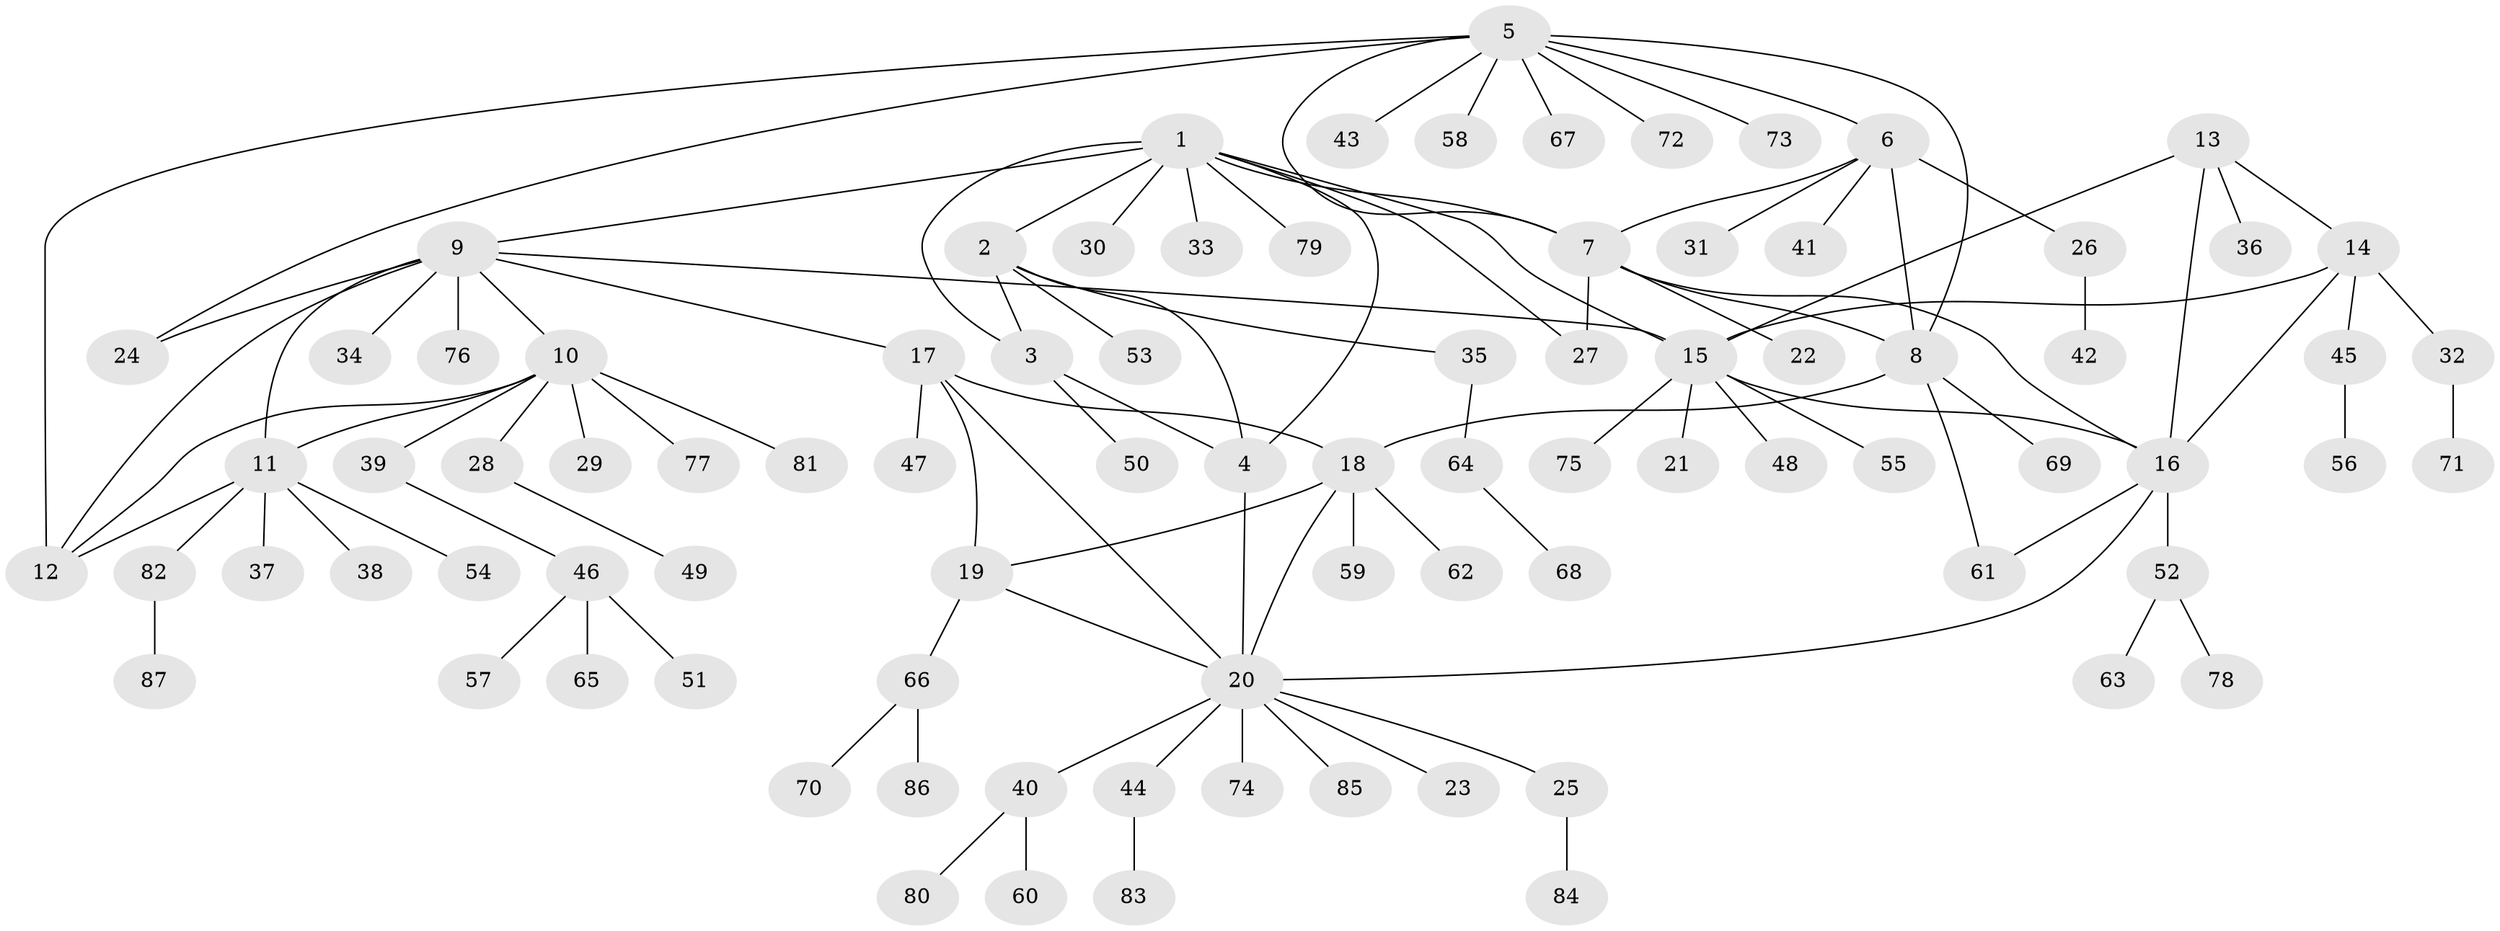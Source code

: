// coarse degree distribution, {4: 0.25, 5: 0.14285714285714285, 6: 0.03571428571428571, 8: 0.07142857142857142, 1: 0.42857142857142855, 2: 0.07142857142857142}
// Generated by graph-tools (version 1.1) at 2025/52/03/04/25 22:52:48]
// undirected, 87 vertices, 110 edges
graph export_dot {
  node [color=gray90,style=filled];
  1;
  2;
  3;
  4;
  5;
  6;
  7;
  8;
  9;
  10;
  11;
  12;
  13;
  14;
  15;
  16;
  17;
  18;
  19;
  20;
  21;
  22;
  23;
  24;
  25;
  26;
  27;
  28;
  29;
  30;
  31;
  32;
  33;
  34;
  35;
  36;
  37;
  38;
  39;
  40;
  41;
  42;
  43;
  44;
  45;
  46;
  47;
  48;
  49;
  50;
  51;
  52;
  53;
  54;
  55;
  56;
  57;
  58;
  59;
  60;
  61;
  62;
  63;
  64;
  65;
  66;
  67;
  68;
  69;
  70;
  71;
  72;
  73;
  74;
  75;
  76;
  77;
  78;
  79;
  80;
  81;
  82;
  83;
  84;
  85;
  86;
  87;
  1 -- 2;
  1 -- 3;
  1 -- 4;
  1 -- 7;
  1 -- 9;
  1 -- 15;
  1 -- 27;
  1 -- 30;
  1 -- 33;
  1 -- 79;
  2 -- 3;
  2 -- 4;
  2 -- 35;
  2 -- 53;
  3 -- 4;
  3 -- 50;
  4 -- 20;
  5 -- 6;
  5 -- 7;
  5 -- 8;
  5 -- 12;
  5 -- 24;
  5 -- 43;
  5 -- 58;
  5 -- 67;
  5 -- 72;
  5 -- 73;
  6 -- 7;
  6 -- 8;
  6 -- 26;
  6 -- 31;
  6 -- 41;
  7 -- 8;
  7 -- 16;
  7 -- 22;
  7 -- 27;
  8 -- 18;
  8 -- 61;
  8 -- 69;
  9 -- 10;
  9 -- 11;
  9 -- 12;
  9 -- 15;
  9 -- 17;
  9 -- 24;
  9 -- 34;
  9 -- 76;
  10 -- 11;
  10 -- 12;
  10 -- 28;
  10 -- 29;
  10 -- 39;
  10 -- 77;
  10 -- 81;
  11 -- 12;
  11 -- 37;
  11 -- 38;
  11 -- 54;
  11 -- 82;
  13 -- 14;
  13 -- 15;
  13 -- 16;
  13 -- 36;
  14 -- 15;
  14 -- 16;
  14 -- 32;
  14 -- 45;
  15 -- 16;
  15 -- 21;
  15 -- 48;
  15 -- 55;
  15 -- 75;
  16 -- 20;
  16 -- 52;
  16 -- 61;
  17 -- 18;
  17 -- 19;
  17 -- 20;
  17 -- 47;
  18 -- 19;
  18 -- 20;
  18 -- 59;
  18 -- 62;
  19 -- 20;
  19 -- 66;
  20 -- 23;
  20 -- 25;
  20 -- 40;
  20 -- 44;
  20 -- 74;
  20 -- 85;
  25 -- 84;
  26 -- 42;
  28 -- 49;
  32 -- 71;
  35 -- 64;
  39 -- 46;
  40 -- 60;
  40 -- 80;
  44 -- 83;
  45 -- 56;
  46 -- 51;
  46 -- 57;
  46 -- 65;
  52 -- 63;
  52 -- 78;
  64 -- 68;
  66 -- 70;
  66 -- 86;
  82 -- 87;
}
